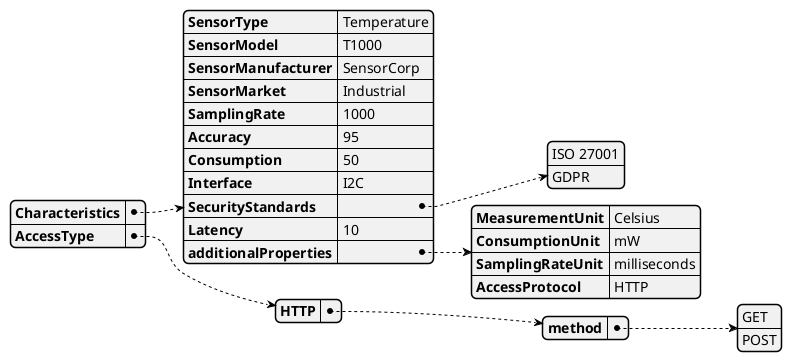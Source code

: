 @startjson
{
    "Characteristics": {
        "SensorType": "Temperature",
        "SensorModel": "T1000",
        "SensorManufacturer": "SensorCorp",
        "SensorMarket": "Industrial",
        "SamplingRate": 1000,
        "Accuracy": 95,
        "Consumption": 50,
        "Interface": "I2C",
        "SecurityStandards": [
            "ISO 27001",
            "GDPR"
        ],
        "Latency": 10,
        "additionalProperties": {
            "MeasurementUnit": "Celsius",
            "ConsumptionUnit": "mW",
            "SamplingRateUnit": "milliseconds",
            "AccessProtocol": "HTTP"
        }
    },
    "AccessType": {
        "HTTP": {
            "method": [
                "GET",
                "POST"
            ]
        }
    }
}

@endjson
